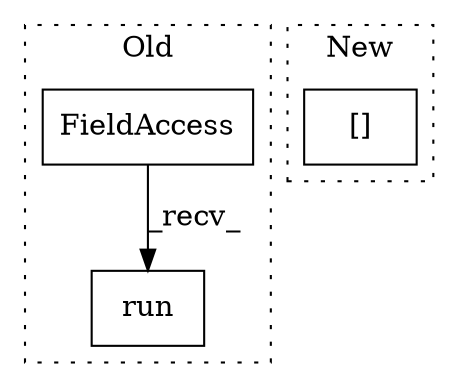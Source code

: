 digraph G {
subgraph cluster0 {
1 [label="run" a="32" s="6066,6111" l="4,1" shape="box"];
3 [label="FieldAccess" a="22" s="6052" l="13" shape="box"];
label = "Old";
style="dotted";
}
subgraph cluster1 {
2 [label="[]" a="2" s="6276,6302" l="25,1" shape="box"];
label = "New";
style="dotted";
}
3 -> 1 [label="_recv_"];
}